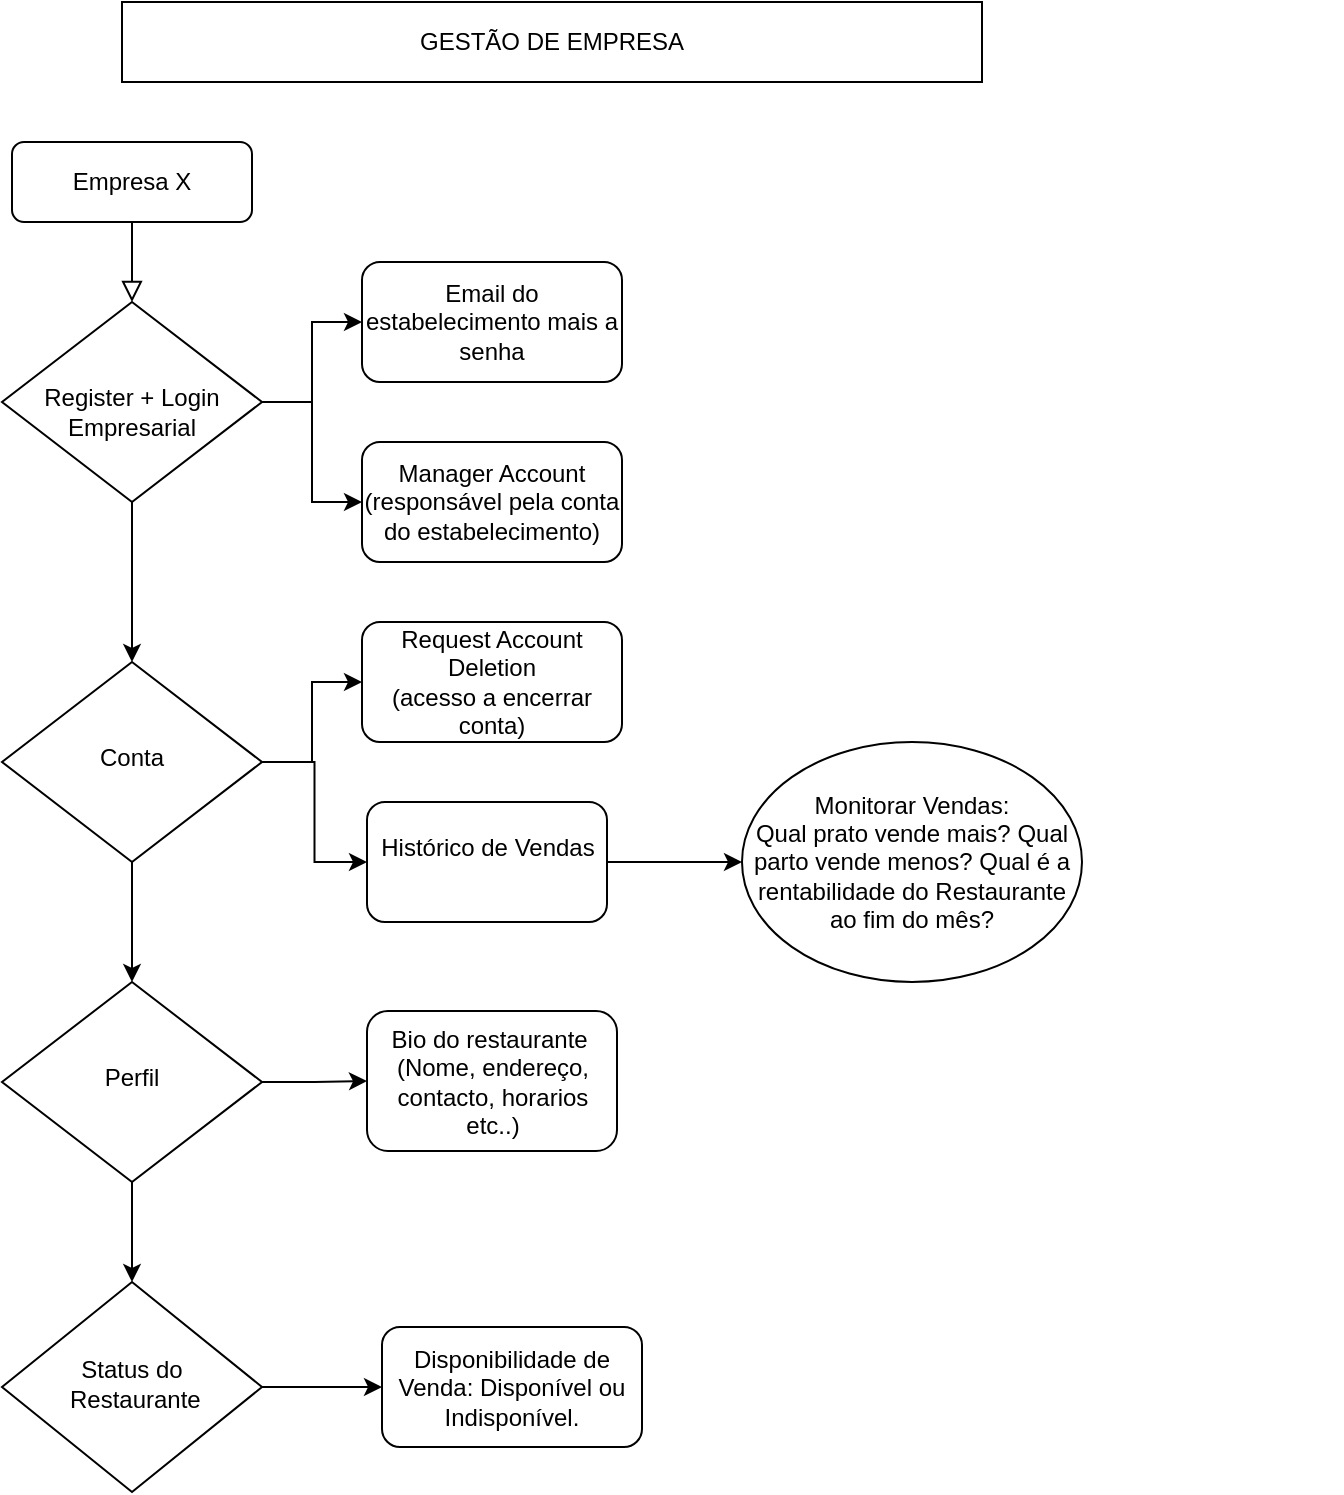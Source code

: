 <mxfile version="22.0.8" type="google">
  <diagram id="C5RBs43oDa-KdzZeNtuy" name="Page-1">
    <mxGraphModel grid="1" page="0" gridSize="29" guides="1" tooltips="1" connect="1" arrows="0" fold="1" pageScale="1" pageWidth="827" pageHeight="1169" background="#ffffff" math="0" shadow="0">
      <root>
        <mxCell id="WIyWlLk6GJQsqaUBKTNV-0" />
        <mxCell id="WIyWlLk6GJQsqaUBKTNV-1" parent="WIyWlLk6GJQsqaUBKTNV-0" />
        <mxCell id="WIyWlLk6GJQsqaUBKTNV-2" value="" style="rounded=0;html=1;jettySize=auto;orthogonalLoop=1;fontSize=11;endArrow=block;endFill=0;endSize=8;strokeWidth=1;shadow=0;labelBackgroundColor=none;edgeStyle=orthogonalEdgeStyle;" edge="1" parent="WIyWlLk6GJQsqaUBKTNV-1" source="WIyWlLk6GJQsqaUBKTNV-3" target="WIyWlLk6GJQsqaUBKTNV-6">
          <mxGeometry relative="1" as="geometry" />
        </mxCell>
        <mxCell id="WIyWlLk6GJQsqaUBKTNV-3" value="Empresa X" style="rounded=1;whiteSpace=wrap;html=1;fontSize=12;glass=0;strokeWidth=1;shadow=0;" vertex="1" parent="WIyWlLk6GJQsqaUBKTNV-1">
          <mxGeometry x="145" y="80" width="120" height="40" as="geometry" />
        </mxCell>
        <mxCell id="pU7iHR8ecnOz-vQPa0OH-4" style="edgeStyle=orthogonalEdgeStyle;rounded=0;orthogonalLoop=1;jettySize=auto;html=1;entryX=0;entryY=0.5;entryDx=0;entryDy=0;" edge="1" parent="WIyWlLk6GJQsqaUBKTNV-1" source="WIyWlLk6GJQsqaUBKTNV-6" target="WIyWlLk6GJQsqaUBKTNV-7">
          <mxGeometry relative="1" as="geometry" />
        </mxCell>
        <mxCell id="pU7iHR8ecnOz-vQPa0OH-5" style="edgeStyle=orthogonalEdgeStyle;rounded=0;orthogonalLoop=1;jettySize=auto;html=1;entryX=0;entryY=0.5;entryDx=0;entryDy=0;" edge="1" parent="WIyWlLk6GJQsqaUBKTNV-1" source="WIyWlLk6GJQsqaUBKTNV-6" target="pU7iHR8ecnOz-vQPa0OH-3">
          <mxGeometry relative="1" as="geometry" />
        </mxCell>
        <mxCell id="pU7iHR8ecnOz-vQPa0OH-47" style="edgeStyle=orthogonalEdgeStyle;rounded=0;orthogonalLoop=1;jettySize=auto;html=1;entryX=0.5;entryY=0;entryDx=0;entryDy=0;" edge="1" parent="WIyWlLk6GJQsqaUBKTNV-1" source="WIyWlLk6GJQsqaUBKTNV-6" target="pU7iHR8ecnOz-vQPa0OH-23">
          <mxGeometry relative="1" as="geometry" />
        </mxCell>
        <mxCell id="WIyWlLk6GJQsqaUBKTNV-6" value="&lt;br&gt;Register + Login Empresarial" style="rhombus;whiteSpace=wrap;html=1;shadow=0;fontFamily=Helvetica;fontSize=12;align=center;strokeWidth=1;spacing=6;spacingTop=-4;" vertex="1" parent="WIyWlLk6GJQsqaUBKTNV-1">
          <mxGeometry x="140" y="160" width="130" height="100" as="geometry" />
        </mxCell>
        <mxCell id="WIyWlLk6GJQsqaUBKTNV-7" value="Manager Account&lt;br&gt;(responsável pela conta do estabelecimento)" style="rounded=1;whiteSpace=wrap;html=1;fontSize=12;glass=0;strokeWidth=1;shadow=0;" vertex="1" parent="WIyWlLk6GJQsqaUBKTNV-1">
          <mxGeometry x="320" y="230" width="130" height="60" as="geometry" />
        </mxCell>
        <mxCell id="pU7iHR8ecnOz-vQPa0OH-7" style="edgeStyle=orthogonalEdgeStyle;rounded=0;orthogonalLoop=1;jettySize=auto;html=1;exitX=1;exitY=0.5;exitDx=0;exitDy=0;entryX=0;entryY=0.5;entryDx=0;entryDy=0;" edge="1" parent="WIyWlLk6GJQsqaUBKTNV-1" source="WIyWlLk6GJQsqaUBKTNV-10" target="pU7iHR8ecnOz-vQPa0OH-6">
          <mxGeometry relative="1" as="geometry" />
        </mxCell>
        <mxCell id="WIyWlLk6GJQsqaUBKTNV-10" value="Status do&lt;br&gt;&amp;nbsp;Restaurante" style="rhombus;whiteSpace=wrap;html=1;shadow=0;fontFamily=Helvetica;fontSize=12;align=center;strokeWidth=1;spacing=6;spacingTop=-4;" vertex="1" parent="WIyWlLk6GJQsqaUBKTNV-1">
          <mxGeometry x="140" y="650" width="130" height="105" as="geometry" />
        </mxCell>
        <mxCell id="pU7iHR8ecnOz-vQPa0OH-1" value="GESTÃO DE EMPRESA" style="rounded=0;whiteSpace=wrap;html=1;" vertex="1" parent="WIyWlLk6GJQsqaUBKTNV-1">
          <mxGeometry x="200" y="10" width="430" height="40" as="geometry" />
        </mxCell>
        <mxCell id="pU7iHR8ecnOz-vQPa0OH-3" value="Email do estabelecimento mais a senha" style="rounded=1;whiteSpace=wrap;html=1;fontSize=12;glass=0;strokeWidth=1;shadow=0;" vertex="1" parent="WIyWlLk6GJQsqaUBKTNV-1">
          <mxGeometry x="320" y="140" width="130" height="60" as="geometry" />
        </mxCell>
        <mxCell id="pU7iHR8ecnOz-vQPa0OH-6" value="Disponibilidade de Venda: Disponível ou Indisponível." style="rounded=1;whiteSpace=wrap;html=1;fontSize=12;glass=0;strokeWidth=1;shadow=0;" vertex="1" parent="WIyWlLk6GJQsqaUBKTNV-1">
          <mxGeometry x="330" y="672.5" width="130" height="60" as="geometry" />
        </mxCell>
        <mxCell id="pU7iHR8ecnOz-vQPa0OH-26" value="" style="edgeStyle=orthogonalEdgeStyle;rounded=0;orthogonalLoop=1;jettySize=auto;html=1;" edge="1" parent="WIyWlLk6GJQsqaUBKTNV-1" source="pU7iHR8ecnOz-vQPa0OH-21" target="pU7iHR8ecnOz-vQPa0OH-22">
          <mxGeometry relative="1" as="geometry" />
        </mxCell>
        <mxCell id="pU7iHR8ecnOz-vQPa0OH-49" style="edgeStyle=orthogonalEdgeStyle;rounded=0;orthogonalLoop=1;jettySize=auto;html=1;entryX=0.5;entryY=0;entryDx=0;entryDy=0;" edge="1" parent="WIyWlLk6GJQsqaUBKTNV-1" source="pU7iHR8ecnOz-vQPa0OH-21" target="WIyWlLk6GJQsqaUBKTNV-10">
          <mxGeometry relative="1" as="geometry" />
        </mxCell>
        <mxCell id="pU7iHR8ecnOz-vQPa0OH-21" value="Perfil" style="rhombus;whiteSpace=wrap;html=1;shadow=0;fontFamily=Helvetica;fontSize=12;align=center;strokeWidth=1;spacing=6;spacingTop=-4;" vertex="1" parent="WIyWlLk6GJQsqaUBKTNV-1">
          <mxGeometry x="140" y="500" width="130" height="100" as="geometry" />
        </mxCell>
        <mxCell id="pU7iHR8ecnOz-vQPa0OH-22" value="Bio do restaurante&amp;nbsp;&lt;br&gt;(Nome, endereço, contacto, horarios etc..)" style="rounded=1;whiteSpace=wrap;html=1;fontSize=12;glass=0;strokeWidth=1;shadow=0;" vertex="1" parent="WIyWlLk6GJQsqaUBKTNV-1">
          <mxGeometry x="322.5" y="514.5" width="125" height="70" as="geometry" />
        </mxCell>
        <mxCell id="pU7iHR8ecnOz-vQPa0OH-44" value="" style="edgeStyle=orthogonalEdgeStyle;rounded=0;orthogonalLoop=1;jettySize=auto;html=1;" edge="1" parent="WIyWlLk6GJQsqaUBKTNV-1" source="pU7iHR8ecnOz-vQPa0OH-23" target="pU7iHR8ecnOz-vQPa0OH-37">
          <mxGeometry relative="1" as="geometry" />
        </mxCell>
        <mxCell id="pU7iHR8ecnOz-vQPa0OH-45" style="edgeStyle=orthogonalEdgeStyle;rounded=0;orthogonalLoop=1;jettySize=auto;html=1;entryX=0;entryY=0.5;entryDx=0;entryDy=0;" edge="1" parent="WIyWlLk6GJQsqaUBKTNV-1" source="pU7iHR8ecnOz-vQPa0OH-23" target="pU7iHR8ecnOz-vQPa0OH-36">
          <mxGeometry relative="1" as="geometry" />
        </mxCell>
        <mxCell id="pU7iHR8ecnOz-vQPa0OH-48" style="edgeStyle=orthogonalEdgeStyle;rounded=0;orthogonalLoop=1;jettySize=auto;html=1;entryX=0.5;entryY=0;entryDx=0;entryDy=0;" edge="1" parent="WIyWlLk6GJQsqaUBKTNV-1" source="pU7iHR8ecnOz-vQPa0OH-23" target="pU7iHR8ecnOz-vQPa0OH-21">
          <mxGeometry relative="1" as="geometry" />
        </mxCell>
        <mxCell id="pU7iHR8ecnOz-vQPa0OH-23" value="Conta" style="rhombus;whiteSpace=wrap;html=1;shadow=0;fontFamily=Helvetica;fontSize=12;align=center;strokeWidth=1;spacing=6;spacingTop=-4;" vertex="1" parent="WIyWlLk6GJQsqaUBKTNV-1">
          <mxGeometry x="140" y="340" width="130" height="100" as="geometry" />
        </mxCell>
        <mxCell id="pU7iHR8ecnOz-vQPa0OH-35" style="edgeStyle=orthogonalEdgeStyle;rounded=0;orthogonalLoop=1;jettySize=auto;html=1;exitX=0.5;exitY=1;exitDx=0;exitDy=0;" edge="1" parent="WIyWlLk6GJQsqaUBKTNV-1">
          <mxGeometry relative="1" as="geometry">
            <mxPoint x="375" y="390" as="sourcePoint" />
            <mxPoint x="375" y="390" as="targetPoint" />
          </mxGeometry>
        </mxCell>
        <mxCell id="pU7iHR8ecnOz-vQPa0OH-51" style="edgeStyle=orthogonalEdgeStyle;rounded=0;orthogonalLoop=1;jettySize=auto;html=1;" edge="1" parent="WIyWlLk6GJQsqaUBKTNV-1" source="pU7iHR8ecnOz-vQPa0OH-36" target="pU7iHR8ecnOz-vQPa0OH-42">
          <mxGeometry relative="1" as="geometry" />
        </mxCell>
        <mxCell id="pU7iHR8ecnOz-vQPa0OH-36" value="Histórico de Vendas&lt;br&gt;&amp;nbsp;" style="rounded=1;whiteSpace=wrap;html=1;fontSize=12;glass=0;strokeWidth=1;shadow=0;" vertex="1" parent="WIyWlLk6GJQsqaUBKTNV-1">
          <mxGeometry x="322.5" y="410" width="120" height="60" as="geometry" />
        </mxCell>
        <mxCell id="pU7iHR8ecnOz-vQPa0OH-37" value="Request Account Deletion&lt;br&gt;(acesso a encerrar conta)" style="rounded=1;whiteSpace=wrap;html=1;fontSize=12;glass=0;strokeWidth=1;shadow=0;" vertex="1" parent="WIyWlLk6GJQsqaUBKTNV-1">
          <mxGeometry x="320" y="320" width="130" height="60" as="geometry" />
        </mxCell>
        <mxCell id="pU7iHR8ecnOz-vQPa0OH-40" value="&lt;h1&gt;&lt;br&gt;&lt;/h1&gt;" style="text;html=1;strokeColor=none;fillColor=none;spacing=5;spacingTop=-20;whiteSpace=wrap;overflow=hidden;rounded=0;" vertex="1" parent="WIyWlLk6GJQsqaUBKTNV-1">
          <mxGeometry x="480" y="380" width="330" height="120" as="geometry" />
        </mxCell>
        <mxCell id="pU7iHR8ecnOz-vQPa0OH-42" value="Monitorar Vendas:&lt;br&gt;Qual prato vende mais? Qual parto vende menos? Qual é a rentabilidade do Restaurante ao fim do mês?" style="ellipse;whiteSpace=wrap;html=1;" vertex="1" parent="WIyWlLk6GJQsqaUBKTNV-1">
          <mxGeometry x="510" y="380" width="170" height="120" as="geometry" />
        </mxCell>
      </root>
    </mxGraphModel>
  </diagram>
</mxfile>
